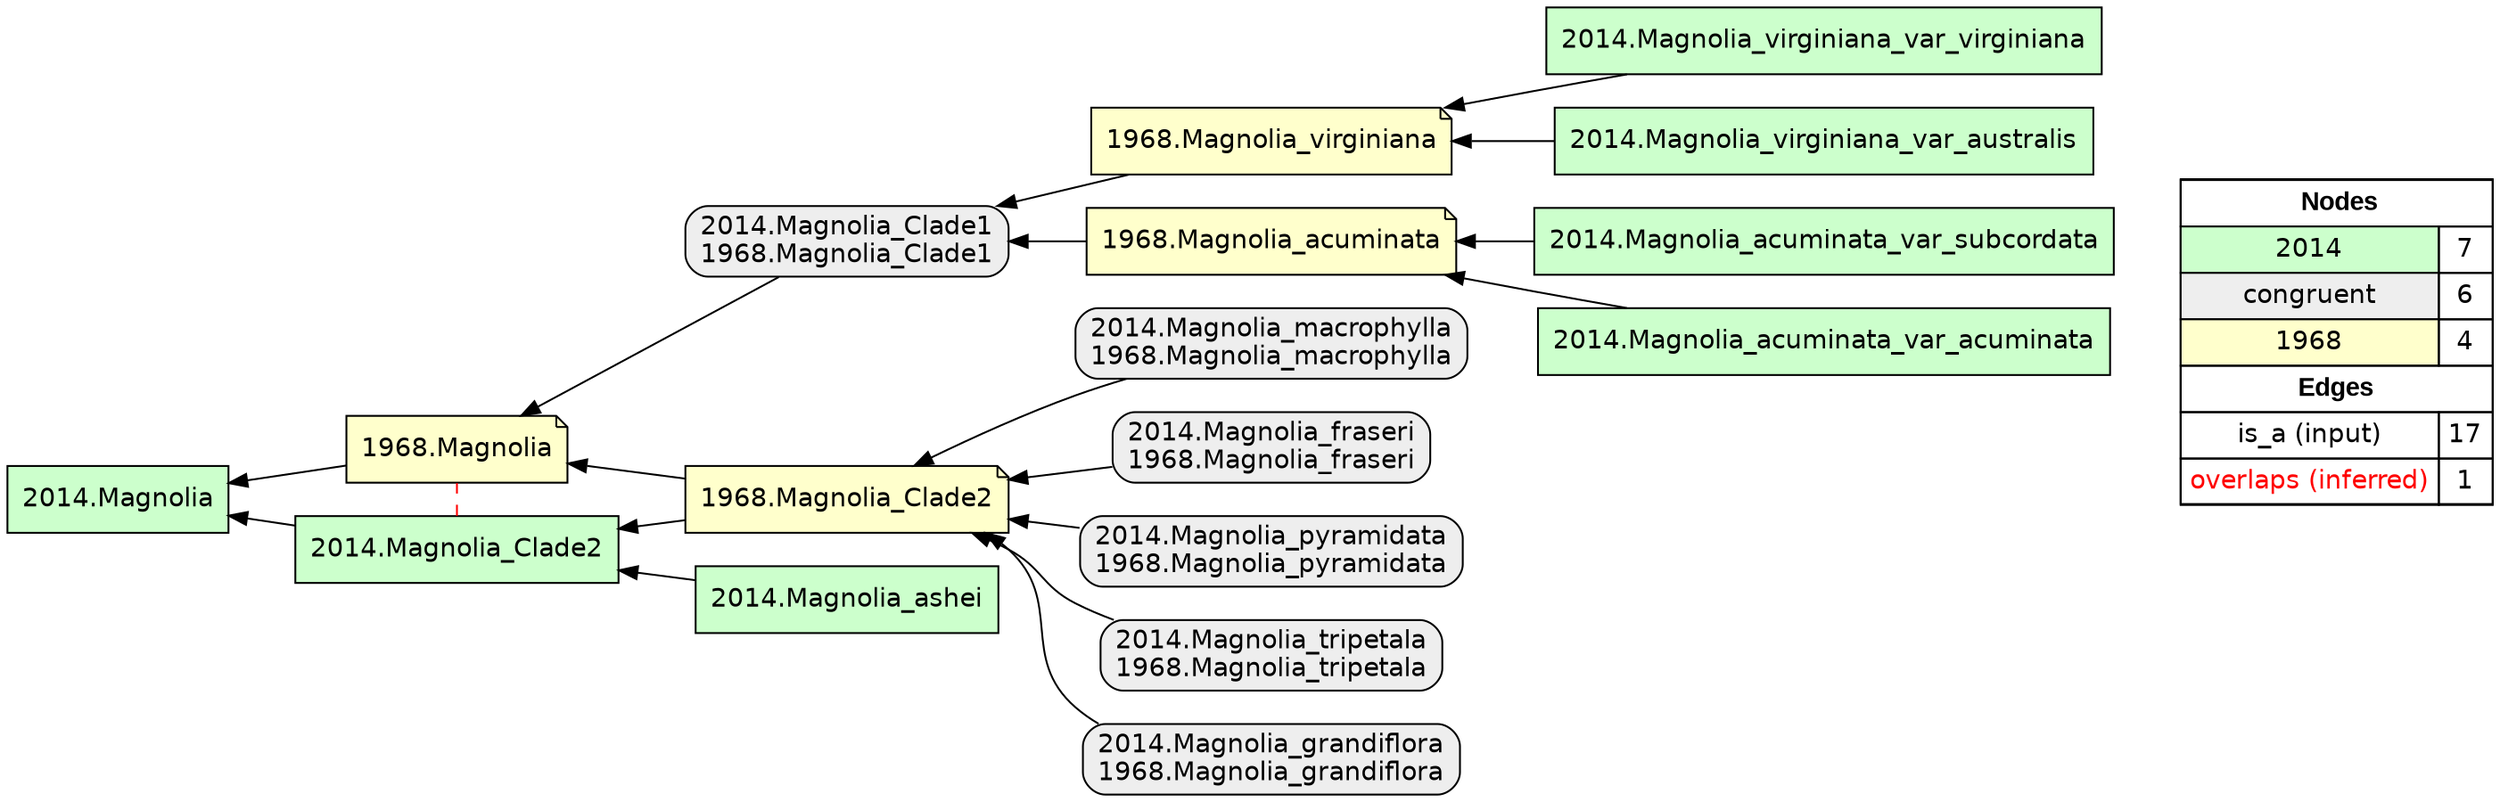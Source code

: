digraph{
rankdir=RL
node[shape=box style=filled fillcolor="#CCFFCC" fontname="helvetica"] 
"2014.Magnolia_Clade2"
"2014.Magnolia_acuminata_var_subcordata"
"2014.Magnolia_virginiana_var_virginiana"
"2014.Magnolia_acuminata_var_acuminata"
"2014.Magnolia_virginiana_var_australis"
"2014.Magnolia_ashei"
"2014.Magnolia"
node[shape=box style="filled,rounded" fillcolor="#EEEEEE" fontname="helvetica"] 
"2014.Magnolia_Clade1\n1968.Magnolia_Clade1"
"2014.Magnolia_macrophylla\n1968.Magnolia_macrophylla"
"2014.Magnolia_fraseri\n1968.Magnolia_fraseri"
"2014.Magnolia_pyramidata\n1968.Magnolia_pyramidata"
"2014.Magnolia_tripetala\n1968.Magnolia_tripetala"
"2014.Magnolia_grandiflora\n1968.Magnolia_grandiflora"
node[shape=note style=filled fillcolor="#FFFFCC" fontname="helvetica"] 
"1968.Magnolia_virginiana"
"1968.Magnolia_Clade2"
"1968.Magnolia_acuminata"
"1968.Magnolia"
edge[arrowhead=normal style=dotted color="#000000" constraint=true penwidth=1]
edge[arrowhead=normal style=solid color="#000000" constraint=true penwidth=1]
"2014.Magnolia_macrophylla\n1968.Magnolia_macrophylla" -> "1968.Magnolia_Clade2"
"2014.Magnolia_Clade1\n1968.Magnolia_Clade1" -> "1968.Magnolia"
"2014.Magnolia_fraseri\n1968.Magnolia_fraseri" -> "1968.Magnolia_Clade2"
"2014.Magnolia_Clade2" -> "2014.Magnolia"
"1968.Magnolia_acuminata" -> "2014.Magnolia_Clade1\n1968.Magnolia_Clade1"
"2014.Magnolia_grandiflora\n1968.Magnolia_grandiflora" -> "1968.Magnolia_Clade2"
"2014.Magnolia_acuminata_var_acuminata" -> "1968.Magnolia_acuminata"
"2014.Magnolia_pyramidata\n1968.Magnolia_pyramidata" -> "1968.Magnolia_Clade2"
"1968.Magnolia_Clade2" -> "2014.Magnolia_Clade2"
"2014.Magnolia_ashei" -> "2014.Magnolia_Clade2"
"2014.Magnolia_acuminata_var_subcordata" -> "1968.Magnolia_acuminata"
"1968.Magnolia" -> "2014.Magnolia"
"1968.Magnolia_virginiana" -> "2014.Magnolia_Clade1\n1968.Magnolia_Clade1"
"2014.Magnolia_virginiana_var_australis" -> "1968.Magnolia_virginiana"
"1968.Magnolia_Clade2" -> "1968.Magnolia"
"2014.Magnolia_tripetala\n1968.Magnolia_tripetala" -> "1968.Magnolia_Clade2"
"2014.Magnolia_virginiana_var_virginiana" -> "1968.Magnolia_virginiana"
edge[arrowhead=none style=dashed color="#FF0000" constraint=false penwidth=1]
"2014.Magnolia_Clade2" -> "1968.Magnolia"
node[shape=box] 
{rank=source Legend [fillcolor= white margin=0 label=< 
 <TABLE BORDER="0" CELLBORDER="1" CELLSPACING="0" CELLPADDING="4"> 
<TR> <TD COLSPAN="2"><font face="Arial Black"> Nodes</font></TD> </TR> 
<TR> 
 <TD bgcolor="#CCFFCC" fontname="helvetica">2014</TD> 
 <TD>7</TD> 
 </TR> 
<TR> 
 <TD bgcolor="#EEEEEE" fontname="helvetica">congruent</TD> 
 <TD>6</TD> 
 </TR> 
<TR> 
 <TD bgcolor="#FFFFCC" fontname="helvetica">1968</TD> 
 <TD>4</TD> 
 </TR> 
<TR> <TD COLSPAN="2"><font face = "Arial Black"> Edges </font></TD> </TR> 
<TR> 
 <TD><font color ="#000000">is_a (input)</font></TD><TD>17</TD>
</TR>
<TR> 
 <TD><font color ="#FF0000">overlaps (inferred)</font></TD><TD>1</TD>
</TR>
</TABLE> 
 >] } 
}